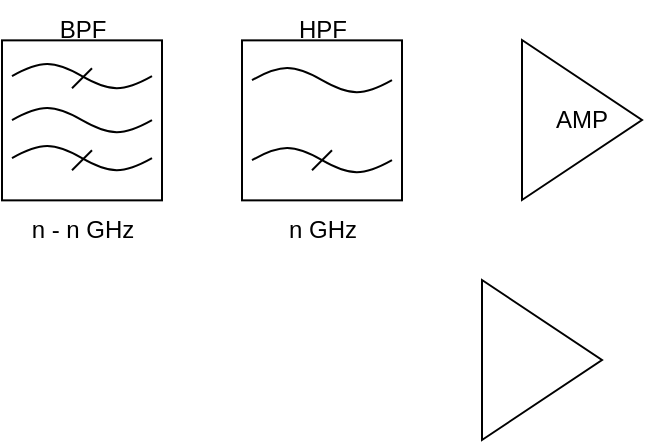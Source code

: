 <mxfile version="28.0.7">
  <diagram name="Page-1" id="T6l5kbxst5cVdcprUycA">
    <mxGraphModel dx="1674" dy="928" grid="1" gridSize="10" guides="1" tooltips="1" connect="1" arrows="1" fold="1" page="1" pageScale="1" pageWidth="1169" pageHeight="827" math="0" shadow="0">
      <root>
        <mxCell id="0" />
        <mxCell id="1" parent="0" />
        <mxCell id="AFmJNcBgNHimTuKXfB_4-49" value="" style="group" vertex="1" connectable="0" parent="1">
          <mxGeometry x="200" y="60" width="80" height="130" as="geometry" />
        </mxCell>
        <mxCell id="AFmJNcBgNHimTuKXfB_4-50" value="" style="group" vertex="1" connectable="0" parent="AFmJNcBgNHimTuKXfB_4-49">
          <mxGeometry y="20.18" width="80" height="80" as="geometry" />
        </mxCell>
        <mxCell id="AFmJNcBgNHimTuKXfB_4-51" value="" style="whiteSpace=wrap;html=1;aspect=fixed;" vertex="1" parent="AFmJNcBgNHimTuKXfB_4-50">
          <mxGeometry width="80" height="80" as="geometry" />
        </mxCell>
        <mxCell id="AFmJNcBgNHimTuKXfB_4-52" value="" style="pointerEvents=1;verticalLabelPosition=bottom;shadow=0;dashed=0;align=center;html=1;verticalAlign=top;shape=mxgraph.electrical.waveforms.sine_wave;" vertex="1" parent="AFmJNcBgNHimTuKXfB_4-50">
          <mxGeometry x="5" y="11.82" width="70" height="16.18" as="geometry" />
        </mxCell>
        <mxCell id="AFmJNcBgNHimTuKXfB_4-53" value="" style="pointerEvents=1;verticalLabelPosition=bottom;shadow=0;dashed=0;align=center;html=1;verticalAlign=top;shape=mxgraph.electrical.waveforms.sine_wave;" vertex="1" parent="AFmJNcBgNHimTuKXfB_4-50">
          <mxGeometry x="5" y="51.82" width="70" height="16.18" as="geometry" />
        </mxCell>
        <mxCell id="AFmJNcBgNHimTuKXfB_4-54" value="" style="endArrow=none;html=1;rounded=0;" edge="1" parent="AFmJNcBgNHimTuKXfB_4-50">
          <mxGeometry width="50" height="50" relative="1" as="geometry">
            <mxPoint x="35" y="64.91" as="sourcePoint" />
            <mxPoint x="45" y="54.91" as="targetPoint" />
          </mxGeometry>
        </mxCell>
        <mxCell id="AFmJNcBgNHimTuKXfB_4-55" value="n GHz" style="text;html=1;align=center;verticalAlign=middle;resizable=0;points=[];autosize=1;strokeColor=none;fillColor=none;" vertex="1" parent="AFmJNcBgNHimTuKXfB_4-49">
          <mxGeometry x="10" y="100" width="60" height="30" as="geometry" />
        </mxCell>
        <mxCell id="AFmJNcBgNHimTuKXfB_4-56" value="HPF" style="text;html=1;align=center;verticalAlign=middle;resizable=0;points=[];autosize=1;strokeColor=none;fillColor=none;" vertex="1" parent="AFmJNcBgNHimTuKXfB_4-49">
          <mxGeometry x="15" width="50" height="30" as="geometry" />
        </mxCell>
        <mxCell id="AFmJNcBgNHimTuKXfB_4-57" value="" style="group" vertex="1" connectable="0" parent="1">
          <mxGeometry x="80" y="60" width="80" height="130" as="geometry" />
        </mxCell>
        <mxCell id="AFmJNcBgNHimTuKXfB_4-58" value="n - n GHz" style="text;html=1;align=center;verticalAlign=middle;resizable=0;points=[];autosize=1;strokeColor=none;fillColor=none;" vertex="1" parent="AFmJNcBgNHimTuKXfB_4-57">
          <mxGeometry x="5" y="100" width="70" height="30" as="geometry" />
        </mxCell>
        <mxCell id="AFmJNcBgNHimTuKXfB_4-59" value="BPF" style="text;html=1;align=center;verticalAlign=middle;resizable=0;points=[];autosize=1;strokeColor=none;fillColor=none;" vertex="1" parent="AFmJNcBgNHimTuKXfB_4-57">
          <mxGeometry x="15" width="50" height="30" as="geometry" />
        </mxCell>
        <mxCell id="AFmJNcBgNHimTuKXfB_4-60" value="" style="whiteSpace=wrap;html=1;aspect=fixed;" vertex="1" parent="AFmJNcBgNHimTuKXfB_4-57">
          <mxGeometry y="20.18" width="80" height="80" as="geometry" />
        </mxCell>
        <mxCell id="AFmJNcBgNHimTuKXfB_4-61" value="" style="pointerEvents=1;verticalLabelPosition=bottom;shadow=0;dashed=0;align=center;html=1;verticalAlign=top;shape=mxgraph.electrical.waveforms.sine_wave;" vertex="1" parent="AFmJNcBgNHimTuKXfB_4-57">
          <mxGeometry x="5" y="52" width="70" height="16.18" as="geometry" />
        </mxCell>
        <mxCell id="AFmJNcBgNHimTuKXfB_4-62" value="" style="group" vertex="1" connectable="0" parent="AFmJNcBgNHimTuKXfB_4-57">
          <mxGeometry x="5" y="71" width="70" height="16.18" as="geometry" />
        </mxCell>
        <mxCell id="AFmJNcBgNHimTuKXfB_4-63" value="" style="pointerEvents=1;verticalLabelPosition=bottom;shadow=0;dashed=0;align=center;html=1;verticalAlign=top;shape=mxgraph.electrical.waveforms.sine_wave;" vertex="1" parent="AFmJNcBgNHimTuKXfB_4-62">
          <mxGeometry width="70" height="16.18" as="geometry" />
        </mxCell>
        <mxCell id="AFmJNcBgNHimTuKXfB_4-64" value="" style="endArrow=none;html=1;rounded=0;" edge="1" parent="AFmJNcBgNHimTuKXfB_4-62">
          <mxGeometry width="50" height="50" relative="1" as="geometry">
            <mxPoint x="30" y="14.09" as="sourcePoint" />
            <mxPoint x="40" y="4.09" as="targetPoint" />
          </mxGeometry>
        </mxCell>
        <mxCell id="AFmJNcBgNHimTuKXfB_4-65" value="" style="group" vertex="1" connectable="0" parent="AFmJNcBgNHimTuKXfB_4-57">
          <mxGeometry x="5" y="30" width="70" height="16.18" as="geometry" />
        </mxCell>
        <mxCell id="AFmJNcBgNHimTuKXfB_4-66" value="" style="pointerEvents=1;verticalLabelPosition=bottom;shadow=0;dashed=0;align=center;html=1;verticalAlign=top;shape=mxgraph.electrical.waveforms.sine_wave;" vertex="1" parent="AFmJNcBgNHimTuKXfB_4-65">
          <mxGeometry width="70" height="16.18" as="geometry" />
        </mxCell>
        <mxCell id="AFmJNcBgNHimTuKXfB_4-67" value="" style="endArrow=none;html=1;rounded=0;" edge="1" parent="AFmJNcBgNHimTuKXfB_4-65">
          <mxGeometry width="50" height="50" relative="1" as="geometry">
            <mxPoint x="30" y="14.09" as="sourcePoint" />
            <mxPoint x="40" y="4.09" as="targetPoint" />
          </mxGeometry>
        </mxCell>
        <mxCell id="AFmJNcBgNHimTuKXfB_4-68" value="AMP" style="triangle;whiteSpace=wrap;html=1;" vertex="1" parent="1">
          <mxGeometry x="340" y="80" width="60" height="80" as="geometry" />
        </mxCell>
        <mxCell id="AFmJNcBgNHimTuKXfB_4-69" value="" style="triangle;whiteSpace=wrap;html=1;" vertex="1" parent="1">
          <mxGeometry x="320" y="200" width="60" height="80" as="geometry" />
        </mxCell>
      </root>
    </mxGraphModel>
  </diagram>
</mxfile>
